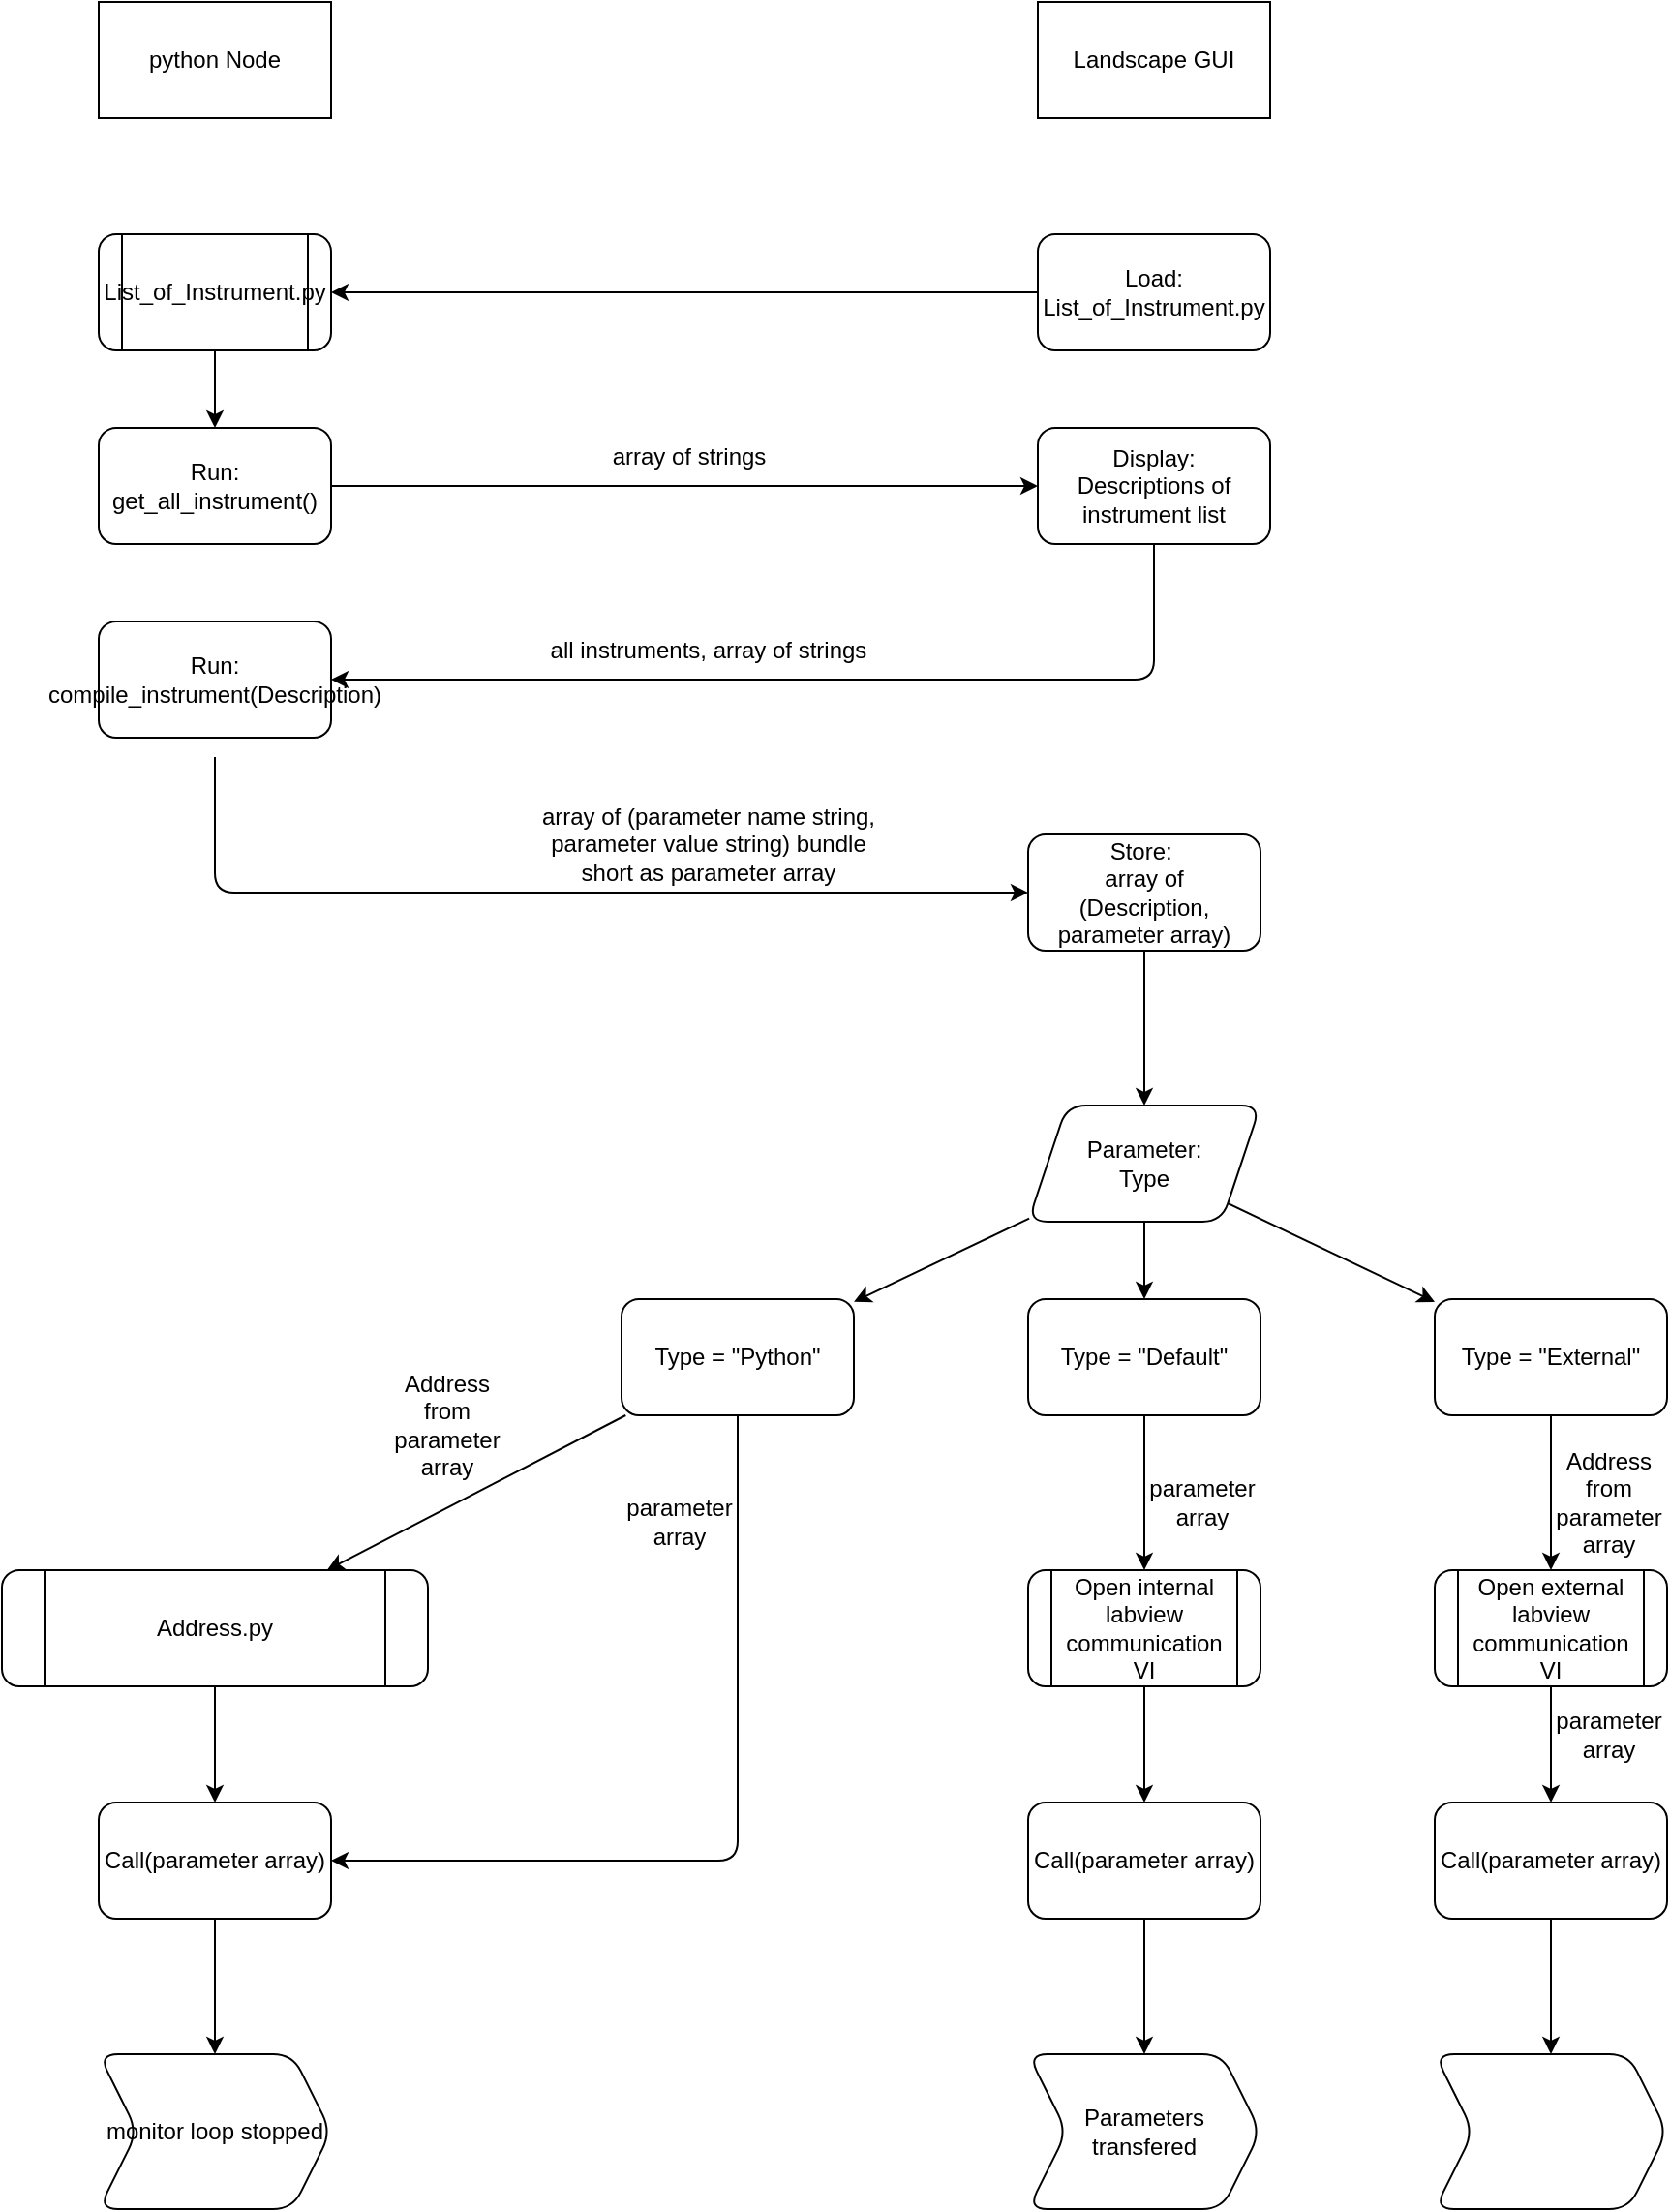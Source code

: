 <mxfile>
    <diagram id="gaD7xl-0uXqEQhmGNCxp" name="Page-1">
        <mxGraphModel dx="1130" dy="471" grid="1" gridSize="10" guides="1" tooltips="1" connect="1" arrows="1" fold="1" page="1" pageScale="1" pageWidth="850" pageHeight="1100" math="0" shadow="0">
            <root>
                <mxCell id="0"/>
                <mxCell id="1" parent="0"/>
                <mxCell id="19" value="" style="edgeStyle=none;html=1;startArrow=none;exitX=1;exitY=0.5;exitDx=0;exitDy=0;" parent="1" source="46" target="18" edge="1">
                    <mxGeometry relative="1" as="geometry">
                        <mxPoint x="220" y="260" as="sourcePoint"/>
                    </mxGeometry>
                </mxCell>
                <mxCell id="31" style="edgeStyle=none;html=1;exitX=0.5;exitY=1;exitDx=0;exitDy=0;entryX=0;entryY=0.5;entryDx=0;entryDy=0;" parent="1" target="30" edge="1">
                    <mxGeometry relative="1" as="geometry">
                        <mxPoint x="150" y="400" as="sourcePoint"/>
                        <mxPoint x="350" y="450" as="targetPoint"/>
                        <Array as="points">
                            <mxPoint x="150" y="470"/>
                        </Array>
                    </mxGeometry>
                </mxCell>
                <mxCell id="67" value="" style="edgeStyle=none;html=1;" parent="1" source="14" target="66" edge="1">
                    <mxGeometry relative="1" as="geometry"/>
                </mxCell>
                <mxCell id="14" value="Load:&lt;br&gt;List_of_Instrument.py" style="rounded=1;whiteSpace=wrap;html=1;" parent="1" vertex="1">
                    <mxGeometry x="575" y="130" width="120" height="60" as="geometry"/>
                </mxCell>
                <mxCell id="25" style="edgeStyle=none;html=1;exitX=0.5;exitY=1;exitDx=0;exitDy=0;" parent="1" source="18" target="47" edge="1">
                    <mxGeometry relative="1" as="geometry">
                        <mxPoint x="270" y="370" as="targetPoint"/>
                        <Array as="points">
                            <mxPoint x="635" y="360"/>
                        </Array>
                    </mxGeometry>
                </mxCell>
                <mxCell id="18" value="Display:&lt;br&gt;Descriptions of instrument list" style="whiteSpace=wrap;html=1;rounded=1;" parent="1" vertex="1">
                    <mxGeometry x="575" y="230" width="120" height="60" as="geometry"/>
                </mxCell>
                <mxCell id="20" value="python Node" style="rounded=0;whiteSpace=wrap;html=1;" parent="1" vertex="1">
                    <mxGeometry x="90" y="10" width="120" height="60" as="geometry"/>
                </mxCell>
                <mxCell id="21" value="Landscape GUI" style="rounded=0;whiteSpace=wrap;html=1;" parent="1" vertex="1">
                    <mxGeometry x="575" y="10" width="120" height="60" as="geometry"/>
                </mxCell>
                <mxCell id="26" value="array of strings" style="text;html=1;strokeColor=none;fillColor=none;align=center;verticalAlign=middle;whiteSpace=wrap;rounded=0;" parent="1" vertex="1">
                    <mxGeometry x="290" y="230" width="210" height="30" as="geometry"/>
                </mxCell>
                <mxCell id="27" value="array of (parameter name string, parameter value string) bundle&lt;br&gt;short as parameter array" style="text;html=1;strokeColor=none;fillColor=none;align=center;verticalAlign=middle;whiteSpace=wrap;rounded=0;" parent="1" vertex="1">
                    <mxGeometry x="300" y="430" width="210" height="30" as="geometry"/>
                </mxCell>
                <mxCell id="29" value="all instruments, array of strings" style="text;html=1;strokeColor=none;fillColor=none;align=center;verticalAlign=middle;whiteSpace=wrap;rounded=0;" parent="1" vertex="1">
                    <mxGeometry x="305" y="330" width="200" height="30" as="geometry"/>
                </mxCell>
                <mxCell id="37" value="" style="edgeStyle=none;html=1;" parent="1" source="30" target="36" edge="1">
                    <mxGeometry relative="1" as="geometry"/>
                </mxCell>
                <mxCell id="30" value="Store:&amp;nbsp;&lt;br&gt;array of&lt;br&gt;(Description, parameter array)" style="whiteSpace=wrap;html=1;rounded=1;" parent="1" vertex="1">
                    <mxGeometry x="570" y="440" width="120" height="60" as="geometry"/>
                </mxCell>
                <mxCell id="40" value="" style="edgeStyle=none;html=1;" parent="1" source="36" target="39" edge="1">
                    <mxGeometry relative="1" as="geometry"/>
                </mxCell>
                <mxCell id="42" value="" style="edgeStyle=none;html=1;" parent="1" source="36" target="41" edge="1">
                    <mxGeometry relative="1" as="geometry"/>
                </mxCell>
                <mxCell id="45" value="" style="edgeStyle=none;html=1;" parent="1" source="36" target="44" edge="1">
                    <mxGeometry relative="1" as="geometry"/>
                </mxCell>
                <mxCell id="36" value="Parameter:&lt;br&gt;Type" style="shape=parallelogram;perimeter=parallelogramPerimeter;whiteSpace=wrap;html=1;fixedSize=1;rounded=1;" parent="1" vertex="1">
                    <mxGeometry x="570" y="580" width="120" height="60" as="geometry"/>
                </mxCell>
                <mxCell id="61" value="" style="edgeStyle=none;html=1;" parent="1" source="39" target="60" edge="1">
                    <mxGeometry relative="1" as="geometry"/>
                </mxCell>
                <mxCell id="69" style="edgeStyle=none;html=1;exitX=0.5;exitY=1;exitDx=0;exitDy=0;entryX=1;entryY=0.5;entryDx=0;entryDy=0;" parent="1" source="39" target="64" edge="1">
                    <mxGeometry relative="1" as="geometry">
                        <Array as="points">
                            <mxPoint x="420" y="970"/>
                        </Array>
                    </mxGeometry>
                </mxCell>
                <mxCell id="39" value="Type = &quot;Python&quot;" style="whiteSpace=wrap;html=1;rounded=1;" parent="1" vertex="1">
                    <mxGeometry x="360" y="680" width="120" height="60" as="geometry"/>
                </mxCell>
                <mxCell id="75" value="" style="edgeStyle=none;html=1;" parent="1" source="41" target="74" edge="1">
                    <mxGeometry relative="1" as="geometry"/>
                </mxCell>
                <mxCell id="41" value="Type = &quot;Default&quot;" style="rounded=1;whiteSpace=wrap;html=1;" parent="1" vertex="1">
                    <mxGeometry x="570" y="680" width="120" height="60" as="geometry"/>
                </mxCell>
                <mxCell id="86" style="edgeStyle=none;html=1;exitX=0.5;exitY=1;exitDx=0;exitDy=0;entryX=0.5;entryY=0;entryDx=0;entryDy=0;" parent="1" source="44" target="76" edge="1">
                    <mxGeometry relative="1" as="geometry"/>
                </mxCell>
                <mxCell id="44" value="Type = &quot;External&quot;" style="whiteSpace=wrap;html=1;rounded=1;" parent="1" vertex="1">
                    <mxGeometry x="780" y="680" width="120" height="60" as="geometry"/>
                </mxCell>
                <mxCell id="46" value="Run:&lt;br&gt;get_all_instrument()" style="rounded=1;whiteSpace=wrap;html=1;" parent="1" vertex="1">
                    <mxGeometry x="90" y="230" width="120" height="60" as="geometry"/>
                </mxCell>
                <mxCell id="47" value="Run:&lt;br&gt;compile_instrument(Description)" style="rounded=1;whiteSpace=wrap;html=1;" parent="1" vertex="1">
                    <mxGeometry x="90" y="330" width="120" height="60" as="geometry"/>
                </mxCell>
                <mxCell id="56" value="parameter array" style="text;html=1;strokeColor=none;fillColor=none;align=center;verticalAlign=middle;whiteSpace=wrap;rounded=0;" parent="1" vertex="1">
                    <mxGeometry x="630" y="770" width="60" height="30" as="geometry"/>
                </mxCell>
                <mxCell id="65" value="" style="edgeStyle=none;html=1;" parent="1" source="60" target="64" edge="1">
                    <mxGeometry relative="1" as="geometry"/>
                </mxCell>
                <mxCell id="60" value="Address.py" style="shape=process;whiteSpace=wrap;html=1;backgroundOutline=1;rounded=1;" parent="1" vertex="1">
                    <mxGeometry x="40" y="820" width="220" height="60" as="geometry"/>
                </mxCell>
                <mxCell id="63" value="Address from parameter array" style="text;html=1;strokeColor=none;fillColor=none;align=center;verticalAlign=middle;whiteSpace=wrap;rounded=0;" parent="1" vertex="1">
                    <mxGeometry x="240" y="730" width="60" height="30" as="geometry"/>
                </mxCell>
                <mxCell id="72" value="" style="edgeStyle=none;html=1;" parent="1" source="64" target="71" edge="1">
                    <mxGeometry relative="1" as="geometry"/>
                </mxCell>
                <mxCell id="64" value="Call(parameter array)" style="whiteSpace=wrap;html=1;rounded=1;" parent="1" vertex="1">
                    <mxGeometry x="90" y="940" width="120" height="60" as="geometry"/>
                </mxCell>
                <mxCell id="68" style="edgeStyle=none;html=1;exitX=0.5;exitY=1;exitDx=0;exitDy=0;entryX=0.5;entryY=0;entryDx=0;entryDy=0;" parent="1" source="66" target="46" edge="1">
                    <mxGeometry relative="1" as="geometry"/>
                </mxCell>
                <mxCell id="66" value="List_of_Instrument.py" style="shape=process;whiteSpace=wrap;html=1;backgroundOutline=1;rounded=1;" parent="1" vertex="1">
                    <mxGeometry x="90" y="130" width="120" height="60" as="geometry"/>
                </mxCell>
                <mxCell id="70" value="parameter array" style="text;html=1;strokeColor=none;fillColor=none;align=center;verticalAlign=middle;whiteSpace=wrap;rounded=0;" parent="1" vertex="1">
                    <mxGeometry x="360" y="780" width="60" height="30" as="geometry"/>
                </mxCell>
                <mxCell id="71" value="monitor loop stopped" style="shape=step;perimeter=stepPerimeter;whiteSpace=wrap;html=1;fixedSize=1;rounded=1;" parent="1" vertex="1">
                    <mxGeometry x="90" y="1070" width="120" height="80" as="geometry"/>
                </mxCell>
                <mxCell id="80" style="edgeStyle=none;html=1;exitX=0.5;exitY=1;exitDx=0;exitDy=0;entryX=0.5;entryY=0;entryDx=0;entryDy=0;" parent="1" source="74" target="78" edge="1">
                    <mxGeometry relative="1" as="geometry"/>
                </mxCell>
                <mxCell id="74" value="Open internal labview communication VI" style="shape=process;whiteSpace=wrap;html=1;backgroundOutline=1;rounded=1;" parent="1" vertex="1">
                    <mxGeometry x="570" y="820" width="120" height="60" as="geometry"/>
                </mxCell>
                <mxCell id="81" style="edgeStyle=none;html=1;exitX=0.5;exitY=1;exitDx=0;exitDy=0;entryX=0.5;entryY=0;entryDx=0;entryDy=0;" parent="1" source="76" target="79" edge="1">
                    <mxGeometry relative="1" as="geometry"/>
                </mxCell>
                <mxCell id="76" value="Open external labview communication VI" style="shape=process;whiteSpace=wrap;html=1;backgroundOutline=1;rounded=1;" parent="1" vertex="1">
                    <mxGeometry x="780" y="820" width="120" height="60" as="geometry"/>
                </mxCell>
                <mxCell id="77" value="parameter array" style="text;html=1;strokeColor=none;fillColor=none;align=center;verticalAlign=middle;whiteSpace=wrap;rounded=0;" parent="1" vertex="1">
                    <mxGeometry x="840" y="890" width="60" height="30" as="geometry"/>
                </mxCell>
                <mxCell id="83" value="" style="edgeStyle=none;html=1;" parent="1" source="78" target="82" edge="1">
                    <mxGeometry relative="1" as="geometry"/>
                </mxCell>
                <mxCell id="78" value="Call(parameter array)" style="whiteSpace=wrap;html=1;rounded=1;" parent="1" vertex="1">
                    <mxGeometry x="570" y="940" width="120" height="60" as="geometry"/>
                </mxCell>
                <mxCell id="85" value="" style="edgeStyle=none;html=1;" parent="1" source="79" target="84" edge="1">
                    <mxGeometry relative="1" as="geometry"/>
                </mxCell>
                <mxCell id="79" value="Call(parameter array)" style="whiteSpace=wrap;html=1;rounded=1;" parent="1" vertex="1">
                    <mxGeometry x="780" y="940" width="120" height="60" as="geometry"/>
                </mxCell>
                <mxCell id="82" value="Parameters transfered" style="shape=step;perimeter=stepPerimeter;whiteSpace=wrap;html=1;fixedSize=1;rounded=1;" parent="1" vertex="1">
                    <mxGeometry x="570" y="1070" width="120" height="80" as="geometry"/>
                </mxCell>
                <mxCell id="84" value="" style="shape=step;perimeter=stepPerimeter;whiteSpace=wrap;html=1;fixedSize=1;rounded=1;" parent="1" vertex="1">
                    <mxGeometry x="780" y="1070" width="120" height="80" as="geometry"/>
                </mxCell>
                <mxCell id="87" value="Address from parameter array" style="text;html=1;strokeColor=none;fillColor=none;align=center;verticalAlign=middle;whiteSpace=wrap;rounded=0;" parent="1" vertex="1">
                    <mxGeometry x="840" y="770" width="60" height="30" as="geometry"/>
                </mxCell>
            </root>
        </mxGraphModel>
    </diagram>
</mxfile>